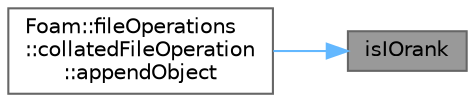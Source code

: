 digraph "isIOrank"
{
 // LATEX_PDF_SIZE
  bgcolor="transparent";
  edge [fontname=Helvetica,fontsize=10,labelfontname=Helvetica,labelfontsize=10];
  node [fontname=Helvetica,fontsize=10,shape=box,height=0.2,width=0.4];
  rankdir="RL";
  Node1 [id="Node000001",label="isIOrank",height=0.2,width=0.4,color="gray40", fillcolor="grey60", style="filled", fontcolor="black",tooltip=" "];
  Node1 -> Node2 [id="edge1_Node000001_Node000002",dir="back",color="steelblue1",style="solid",tooltip=" "];
  Node2 [id="Node000002",label="Foam::fileOperations\l::collatedFileOperation\l::appendObject",height=0.2,width=0.4,color="grey40", fillcolor="white", style="filled",URL="$classFoam_1_1fileOperations_1_1collatedFileOperation.html#ad1c2102d2498b59302892d299bda4c69",tooltip=" "];
}
